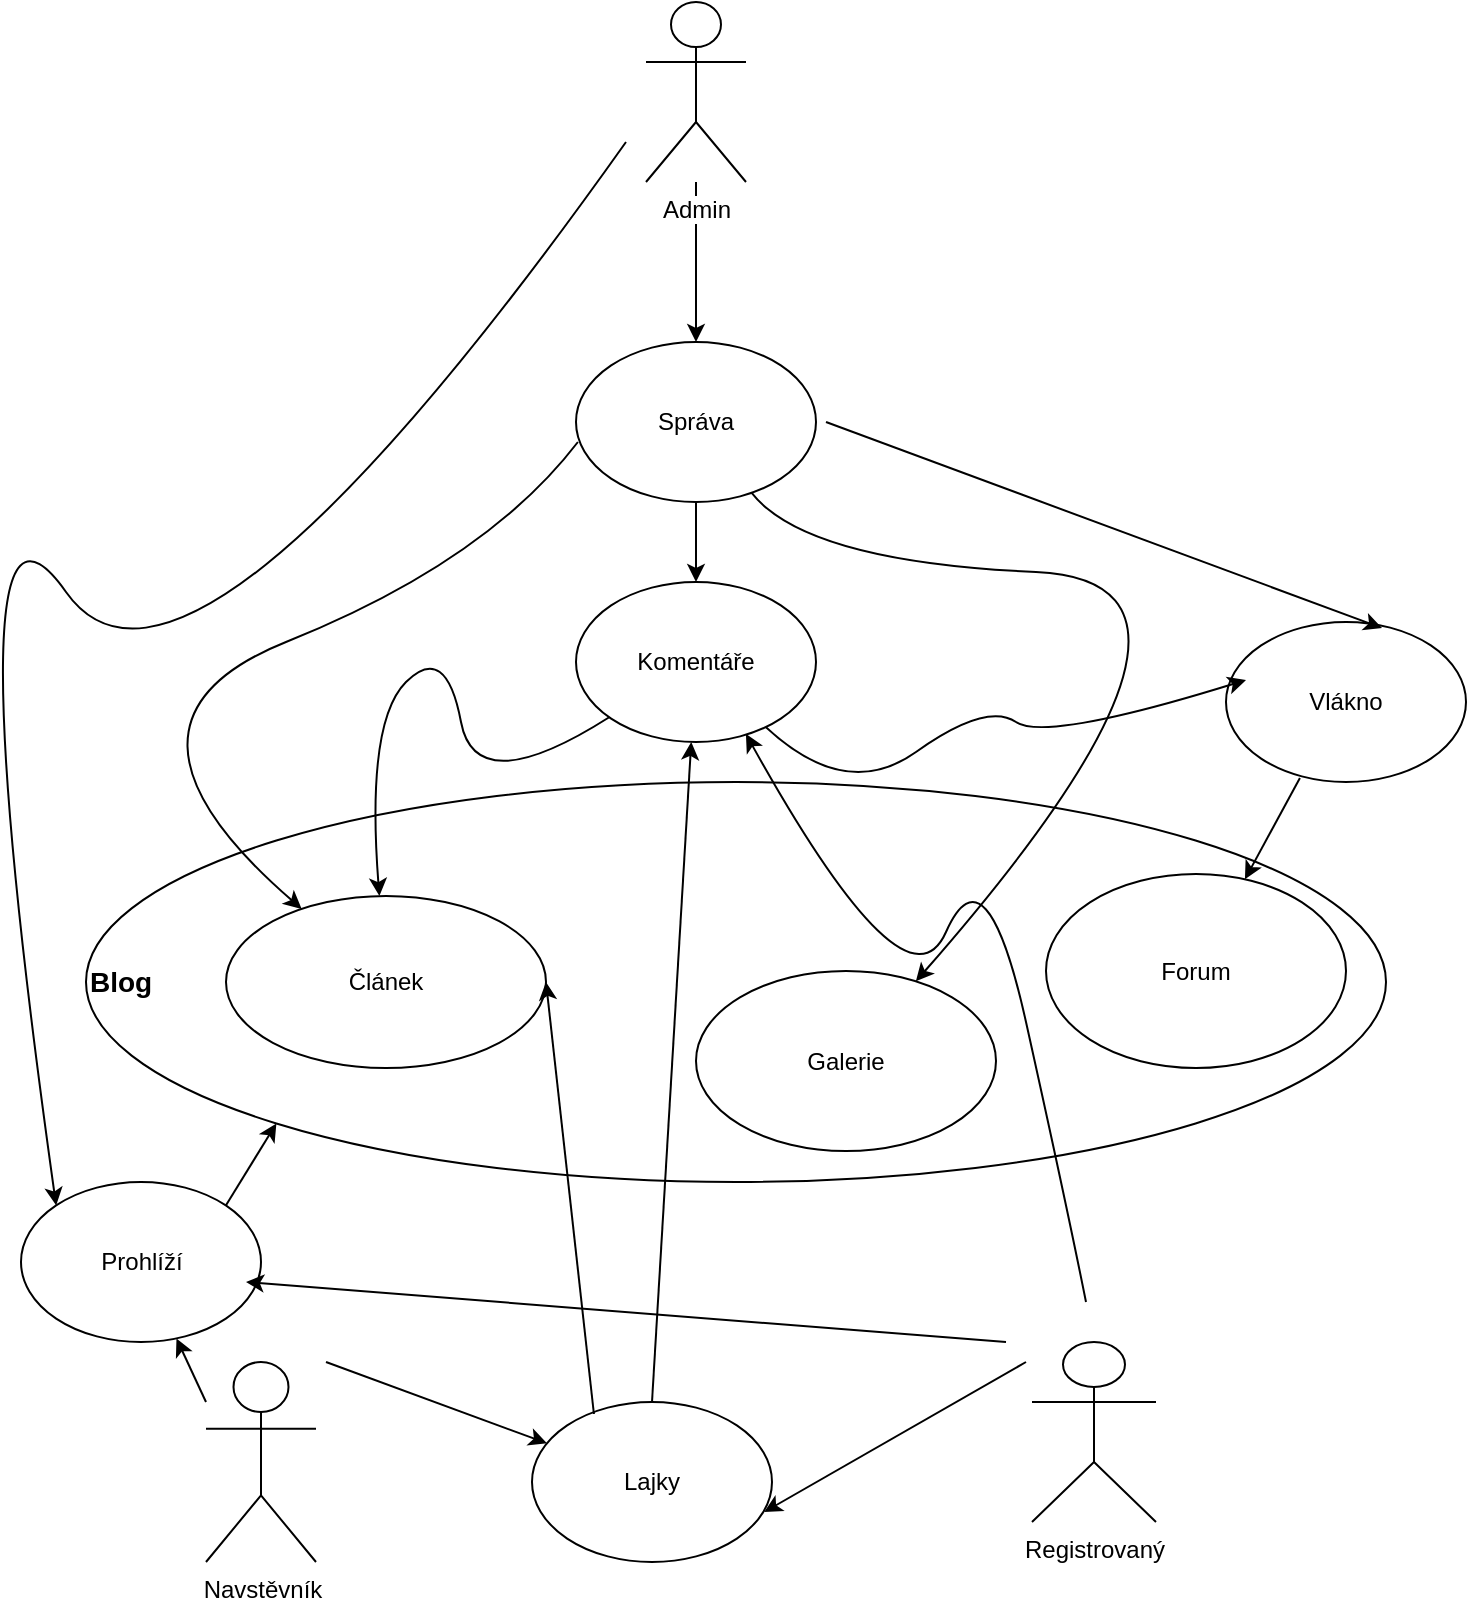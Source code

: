 <mxfile version="12.3.3" type="device" pages="1"><diagram id="S7p5RfPsOnpTmXsylpsz" name="Page-1"><mxGraphModel dx="1422" dy="713" grid="1" gridSize="10" guides="1" tooltips="1" connect="1" arrows="1" fold="1" page="1" pageScale="1" pageWidth="827" pageHeight="1169" math="0" shadow="0"><root><mxCell id="0"/><mxCell id="1" parent="0"/><mxCell id="PCz5IqGRIYMXfze06CqU-27" value="&lt;b&gt;&lt;font style=&quot;font-size: 14px&quot;&gt;Blog&lt;/font&gt;&lt;/b&gt;" style="ellipse;whiteSpace=wrap;html=1;fillColor=none;align=left;" vertex="1" parent="1"><mxGeometry x="70" y="540" width="650" height="200" as="geometry"/></mxCell><mxCell id="PCz5IqGRIYMXfze06CqU-1" value="Článek" style="ellipse;whiteSpace=wrap;html=1;" vertex="1" parent="1"><mxGeometry x="140" y="597" width="160" height="86" as="geometry"/></mxCell><mxCell id="PCz5IqGRIYMXfze06CqU-2" value="Galerie" style="ellipse;whiteSpace=wrap;html=1;" vertex="1" parent="1"><mxGeometry x="375" y="634.5" width="150" height="90" as="geometry"/></mxCell><mxCell id="PCz5IqGRIYMXfze06CqU-3" value="Forum" style="ellipse;whiteSpace=wrap;html=1;" vertex="1" parent="1"><mxGeometry x="550" y="586" width="150" height="97" as="geometry"/></mxCell><mxCell id="PCz5IqGRIYMXfze06CqU-5" value="Navstěvník" style="shape=umlActor;verticalLabelPosition=bottom;labelBackgroundColor=#ffffff;verticalAlign=top;html=1;" vertex="1" parent="1"><mxGeometry x="130" y="830" width="55" height="100" as="geometry"/></mxCell><mxCell id="PCz5IqGRIYMXfze06CqU-6" value="Registrovaný" style="shape=umlActor;verticalLabelPosition=bottom;labelBackgroundColor=#ffffff;verticalAlign=top;html=1;" vertex="1" parent="1"><mxGeometry x="543" y="820" width="62" height="90" as="geometry"/></mxCell><mxCell id="PCz5IqGRIYMXfze06CqU-15" value="" style="edgeStyle=orthogonalEdgeStyle;rounded=0;orthogonalLoop=1;jettySize=auto;html=1;" edge="1" parent="1" source="PCz5IqGRIYMXfze06CqU-7" target="PCz5IqGRIYMXfze06CqU-12"><mxGeometry relative="1" as="geometry"/></mxCell><mxCell id="PCz5IqGRIYMXfze06CqU-7" value="Admin" style="shape=umlActor;verticalLabelPosition=bottom;labelBackgroundColor=#ffffff;verticalAlign=top;html=1;" vertex="1" parent="1"><mxGeometry x="350" y="150" width="50" height="90" as="geometry"/></mxCell><mxCell id="PCz5IqGRIYMXfze06CqU-16" value="" style="edgeStyle=orthogonalEdgeStyle;rounded=0;orthogonalLoop=1;jettySize=auto;html=1;" edge="1" parent="1" source="PCz5IqGRIYMXfze06CqU-12" target="PCz5IqGRIYMXfze06CqU-13"><mxGeometry relative="1" as="geometry"/></mxCell><mxCell id="PCz5IqGRIYMXfze06CqU-12" value="Správa" style="ellipse;whiteSpace=wrap;html=1;" vertex="1" parent="1"><mxGeometry x="315" y="320" width="120" height="80" as="geometry"/></mxCell><mxCell id="PCz5IqGRIYMXfze06CqU-13" value="Komentáře" style="ellipse;whiteSpace=wrap;html=1;" vertex="1" parent="1"><mxGeometry x="315" y="440" width="120" height="80" as="geometry"/></mxCell><mxCell id="PCz5IqGRIYMXfze06CqU-14" value="Lajky" style="ellipse;whiteSpace=wrap;html=1;" vertex="1" parent="1"><mxGeometry x="293" y="850" width="120" height="80" as="geometry"/></mxCell><mxCell id="PCz5IqGRIYMXfze06CqU-17" value="" style="endArrow=classic;html=1;" edge="1" parent="1" target="PCz5IqGRIYMXfze06CqU-14"><mxGeometry width="50" height="50" relative="1" as="geometry"><mxPoint x="190" y="830" as="sourcePoint"/><mxPoint x="90" y="970" as="targetPoint"/></mxGeometry></mxCell><mxCell id="PCz5IqGRIYMXfze06CqU-18" value="" style="curved=1;endArrow=classic;html=1;" edge="1" parent="1" source="PCz5IqGRIYMXfze06CqU-13"><mxGeometry width="50" height="50" relative="1" as="geometry"><mxPoint x="450" y="480" as="sourcePoint"/><mxPoint x="650" y="489" as="targetPoint"/><Array as="points"><mxPoint x="450" y="550"/><mxPoint x="520" y="500"/><mxPoint x="550" y="520"/></Array></mxGeometry></mxCell><mxCell id="PCz5IqGRIYMXfze06CqU-19" value="" style="curved=1;endArrow=classic;html=1;" edge="1" parent="1" source="PCz5IqGRIYMXfze06CqU-13" target="PCz5IqGRIYMXfze06CqU-1"><mxGeometry width="50" height="50" relative="1" as="geometry"><mxPoint x="300" y="480" as="sourcePoint"/><mxPoint x="180" y="550" as="targetPoint"/><Array as="points"><mxPoint x="265" y="550"/><mxPoint x="250" y="470"/><mxPoint x="210" y="510"/></Array></mxGeometry></mxCell><mxCell id="PCz5IqGRIYMXfze06CqU-21" value="" style="endArrow=classic;html=1;entryX=0.967;entryY=0.688;entryDx=0;entryDy=0;entryPerimeter=0;" edge="1" parent="1" target="PCz5IqGRIYMXfze06CqU-14"><mxGeometry width="50" height="50" relative="1" as="geometry"><mxPoint x="540" y="830" as="sourcePoint"/><mxPoint x="460" y="630" as="targetPoint"/></mxGeometry></mxCell><mxCell id="PCz5IqGRIYMXfze06CqU-22" value="" style="endArrow=classic;html=1;exitX=0.258;exitY=0.075;exitDx=0;exitDy=0;entryX=1;entryY=0.5;entryDx=0;entryDy=0;exitPerimeter=0;" edge="1" parent="1" source="PCz5IqGRIYMXfze06CqU-14" target="PCz5IqGRIYMXfze06CqU-1"><mxGeometry width="50" height="50" relative="1" as="geometry"><mxPoint x="50" y="770" as="sourcePoint"/><mxPoint x="100" y="720" as="targetPoint"/></mxGeometry></mxCell><mxCell id="PCz5IqGRIYMXfze06CqU-23" value="" style="endArrow=classic;html=1;exitX=0.5;exitY=0;exitDx=0;exitDy=0;" edge="1" parent="1" source="PCz5IqGRIYMXfze06CqU-14" target="PCz5IqGRIYMXfze06CqU-13"><mxGeometry width="50" height="50" relative="1" as="geometry"><mxPoint x="40" y="1020" as="sourcePoint"/><mxPoint x="90" y="970" as="targetPoint"/></mxGeometry></mxCell><mxCell id="PCz5IqGRIYMXfze06CqU-26" value="" style="curved=1;endArrow=classic;html=1;entryX=0.708;entryY=0.95;entryDx=0;entryDy=0;entryPerimeter=0;" edge="1" parent="1" target="PCz5IqGRIYMXfze06CqU-13"><mxGeometry width="50" height="50" relative="1" as="geometry"><mxPoint x="570" y="800" as="sourcePoint"/><mxPoint x="593" y="690" as="targetPoint"/><Array as="points"><mxPoint x="560" y="750"/><mxPoint x="520" y="570"/><mxPoint x="480" y="660"/></Array></mxGeometry></mxCell><mxCell id="PCz5IqGRIYMXfze06CqU-28" value="Prohlíží" style="ellipse;whiteSpace=wrap;html=1;fillColor=none;" vertex="1" parent="1"><mxGeometry x="37.5" y="740" width="120" height="80" as="geometry"/></mxCell><mxCell id="PCz5IqGRIYMXfze06CqU-29" value="" style="endArrow=classic;html=1;" edge="1" parent="1" target="PCz5IqGRIYMXfze06CqU-28"><mxGeometry width="50" height="50" relative="1" as="geometry"><mxPoint x="130" y="850" as="sourcePoint"/><mxPoint x="110" y="820" as="targetPoint"/></mxGeometry></mxCell><mxCell id="PCz5IqGRIYMXfze06CqU-30" value="" style="endArrow=classic;html=1;" edge="1" parent="1"><mxGeometry width="50" height="50" relative="1" as="geometry"><mxPoint x="530" y="820" as="sourcePoint"/><mxPoint x="150" y="790" as="targetPoint"/></mxGeometry></mxCell><mxCell id="PCz5IqGRIYMXfze06CqU-31" value="" style="curved=1;endArrow=classic;html=1;entryX=0;entryY=0;entryDx=0;entryDy=0;" edge="1" parent="1" target="PCz5IqGRIYMXfze06CqU-28"><mxGeometry width="50" height="50" relative="1" as="geometry"><mxPoint x="340" y="220" as="sourcePoint"/><mxPoint x="190" y="390" as="targetPoint"/><Array as="points"><mxPoint x="120" y="530"/><mxPoint y="360"/></Array></mxGeometry></mxCell><mxCell id="PCz5IqGRIYMXfze06CqU-32" value="" style="endArrow=classic;html=1;entryX=0;entryY=1;entryDx=0;entryDy=0;exitX=1;exitY=0;exitDx=0;exitDy=0;" edge="1" parent="1" source="PCz5IqGRIYMXfze06CqU-28" target="PCz5IqGRIYMXfze06CqU-27"><mxGeometry width="50" height="50" relative="1" as="geometry"><mxPoint x="130" y="750" as="sourcePoint"/><mxPoint x="160" y="710" as="targetPoint"/></mxGeometry></mxCell><mxCell id="PCz5IqGRIYMXfze06CqU-33" value="Vlákno" style="ellipse;whiteSpace=wrap;html=1;fillColor=none;" vertex="1" parent="1"><mxGeometry x="640" y="460" width="120" height="80" as="geometry"/></mxCell><mxCell id="PCz5IqGRIYMXfze06CqU-34" value="" style="endArrow=classic;html=1;exitX=0.308;exitY=0.975;exitDx=0;exitDy=0;exitPerimeter=0;" edge="1" parent="1" source="PCz5IqGRIYMXfze06CqU-33" target="PCz5IqGRIYMXfze06CqU-3"><mxGeometry width="50" height="50" relative="1" as="geometry"><mxPoint x="670" y="590" as="sourcePoint"/><mxPoint x="720" y="540" as="targetPoint"/></mxGeometry></mxCell><mxCell id="PCz5IqGRIYMXfze06CqU-35" value="" style="curved=1;endArrow=classic;html=1;" edge="1" parent="1" source="PCz5IqGRIYMXfze06CqU-12" target="PCz5IqGRIYMXfze06CqU-2"><mxGeometry width="50" height="50" relative="1" as="geometry"><mxPoint x="440" y="370" as="sourcePoint"/><mxPoint x="580" y="420" as="targetPoint"/><Array as="points"><mxPoint x="430" y="430"/><mxPoint x="660" y="440"/></Array></mxGeometry></mxCell><mxCell id="PCz5IqGRIYMXfze06CqU-36" value="" style="endArrow=classic;html=1;entryX=0.65;entryY=0.038;entryDx=0;entryDy=0;entryPerimeter=0;" edge="1" parent="1" target="PCz5IqGRIYMXfze06CqU-33"><mxGeometry width="50" height="50" relative="1" as="geometry"><mxPoint x="440" y="360" as="sourcePoint"/><mxPoint x="670" y="290" as="targetPoint"/></mxGeometry></mxCell><mxCell id="PCz5IqGRIYMXfze06CqU-37" value="" style="curved=1;endArrow=classic;html=1;exitX=0.008;exitY=0.625;exitDx=0;exitDy=0;exitPerimeter=0;" edge="1" parent="1" source="PCz5IqGRIYMXfze06CqU-12" target="PCz5IqGRIYMXfze06CqU-1"><mxGeometry width="50" height="50" relative="1" as="geometry"><mxPoint x="110" y="500" as="sourcePoint"/><mxPoint x="160" y="450" as="targetPoint"/><Array as="points"><mxPoint x="270" y="430"/><mxPoint x="70" y="510"/></Array></mxGeometry></mxCell></root></mxGraphModel></diagram></mxfile>